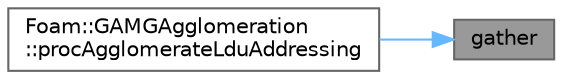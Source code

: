 digraph "gather"
{
 // LATEX_PDF_SIZE
  bgcolor="transparent";
  edge [fontname=Helvetica,fontsize=10,labelfontname=Helvetica,labelfontsize=10];
  node [fontname=Helvetica,fontsize=10,shape=box,height=0.2,width=0.4];
  rankdir="RL";
  Node1 [id="Node000001",label="gather",height=0.2,width=0.4,color="gray40", fillcolor="grey60", style="filled", fontcolor="black",tooltip=" "];
  Node1 -> Node2 [id="edge1_Node000001_Node000002",dir="back",color="steelblue1",style="solid",tooltip=" "];
  Node2 [id="Node000002",label="Foam::GAMGAgglomeration\l::procAgglomerateLduAddressing",height=0.2,width=0.4,color="grey40", fillcolor="white", style="filled",URL="$classFoam_1_1GAMGAgglomeration.html#a502ca78063804821f67dd5e7eb434657",tooltip=" "];
}
